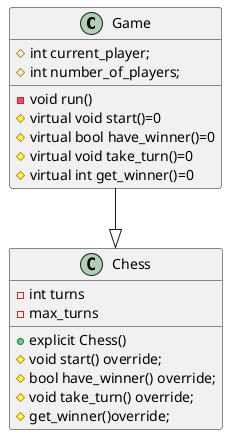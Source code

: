 @startuml
class Game{
    - void run()
    # virtual void start()=0
    # virtual bool have_winner()=0
    # virtual void take_turn()=0
    # virtual int get_winner()=0
    # int current_player;
    # int number_of_players;

}
class Chess{
    + explicit Chess()
    # void start() override;
    # bool have_winner() override;
    # void take_turn() override;
    # get_winner()override;
    - int turns
    - max_turns
}
Game--|> Chess

@enduml